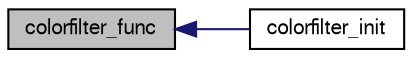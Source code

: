 digraph "colorfilter_func"
{
  edge [fontname="FreeSans",fontsize="10",labelfontname="FreeSans",labelfontsize="10"];
  node [fontname="FreeSans",fontsize="10",shape=record];
  rankdir="LR";
  Node1 [label="colorfilter_func",height=0.2,width=0.4,color="black", fillcolor="grey75", style="filled", fontcolor="black"];
  Node1 -> Node2 [dir="back",color="midnightblue",fontsize="10",style="solid",fontname="FreeSans"];
  Node2 [label="colorfilter_init",height=0.2,width=0.4,color="black", fillcolor="white", style="filled",URL="$colorfilter_8h.html#ab8b6b333c3f84d7497aef5629a2e4453"];
}
